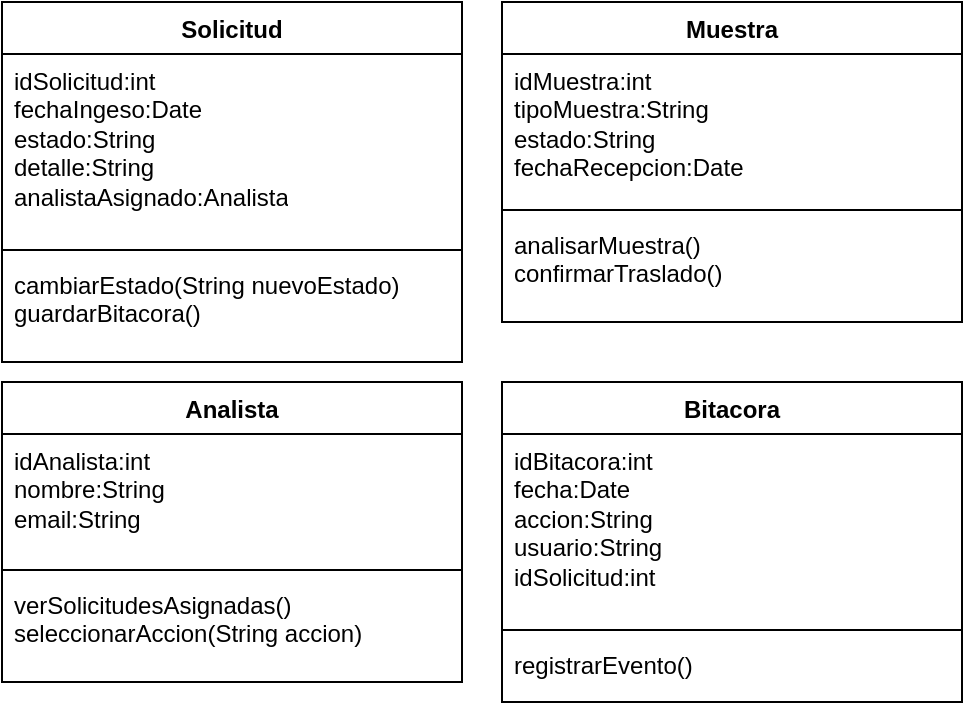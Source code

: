 <mxfile version="24.7.5" pages="2">
  <diagram name="Caso #1" id="NF9nS2539Q-vY-5HKhG2">
    <mxGraphModel dx="592" dy="667" grid="1" gridSize="10" guides="1" tooltips="1" connect="1" arrows="1" fold="1" page="1" pageScale="1" pageWidth="827" pageHeight="1169" math="0" shadow="0">
      <root>
        <mxCell id="0" />
        <mxCell id="1" parent="0" />
        <mxCell id="F20mUXp2wO2FrOigkNEa-1" value="Solicitud" style="swimlane;fontStyle=1;align=center;verticalAlign=top;childLayout=stackLayout;horizontal=1;startSize=26;horizontalStack=0;resizeParent=1;resizeParentMax=0;resizeLast=0;collapsible=1;marginBottom=0;whiteSpace=wrap;html=1;" vertex="1" parent="1">
          <mxGeometry x="40" y="40" width="230" height="180" as="geometry" />
        </mxCell>
        <mxCell id="F20mUXp2wO2FrOigkNEa-2" value="idSolicitud:int&lt;div&gt;fechaIngeso:Date&lt;/div&gt;&lt;div&gt;estado:String&lt;/div&gt;&lt;div&gt;detalle:String&lt;/div&gt;&lt;div&gt;analistaAsignado:Analista&lt;/div&gt;" style="text;strokeColor=none;fillColor=none;align=left;verticalAlign=top;spacingLeft=4;spacingRight=4;overflow=hidden;rotatable=0;points=[[0,0.5],[1,0.5]];portConstraint=eastwest;whiteSpace=wrap;html=1;" vertex="1" parent="F20mUXp2wO2FrOigkNEa-1">
          <mxGeometry y="26" width="230" height="94" as="geometry" />
        </mxCell>
        <mxCell id="F20mUXp2wO2FrOigkNEa-3" value="" style="line;strokeWidth=1;fillColor=none;align=left;verticalAlign=middle;spacingTop=-1;spacingLeft=3;spacingRight=3;rotatable=0;labelPosition=right;points=[];portConstraint=eastwest;strokeColor=inherit;" vertex="1" parent="F20mUXp2wO2FrOigkNEa-1">
          <mxGeometry y="120" width="230" height="8" as="geometry" />
        </mxCell>
        <mxCell id="F20mUXp2wO2FrOigkNEa-4" value="cambiarEstado(String nuevoEstado)&lt;div&gt;guardarBitacora()&lt;/div&gt;" style="text;strokeColor=none;fillColor=none;align=left;verticalAlign=top;spacingLeft=4;spacingRight=4;overflow=hidden;rotatable=0;points=[[0,0.5],[1,0.5]];portConstraint=eastwest;whiteSpace=wrap;html=1;" vertex="1" parent="F20mUXp2wO2FrOigkNEa-1">
          <mxGeometry y="128" width="230" height="52" as="geometry" />
        </mxCell>
        <mxCell id="F20mUXp2wO2FrOigkNEa-5" value="Muestra" style="swimlane;fontStyle=1;align=center;verticalAlign=top;childLayout=stackLayout;horizontal=1;startSize=26;horizontalStack=0;resizeParent=1;resizeParentMax=0;resizeLast=0;collapsible=1;marginBottom=0;whiteSpace=wrap;html=1;" vertex="1" parent="1">
          <mxGeometry x="290" y="40" width="230" height="160" as="geometry" />
        </mxCell>
        <mxCell id="F20mUXp2wO2FrOigkNEa-6" value="idMuestra:int&lt;div&gt;tipoMuestra:String&lt;/div&gt;&lt;div&gt;estado:String&lt;/div&gt;&lt;div&gt;fechaRecepcion:Date&lt;/div&gt;" style="text;strokeColor=none;fillColor=none;align=left;verticalAlign=top;spacingLeft=4;spacingRight=4;overflow=hidden;rotatable=0;points=[[0,0.5],[1,0.5]];portConstraint=eastwest;whiteSpace=wrap;html=1;" vertex="1" parent="F20mUXp2wO2FrOigkNEa-5">
          <mxGeometry y="26" width="230" height="74" as="geometry" />
        </mxCell>
        <mxCell id="F20mUXp2wO2FrOigkNEa-7" value="" style="line;strokeWidth=1;fillColor=none;align=left;verticalAlign=middle;spacingTop=-1;spacingLeft=3;spacingRight=3;rotatable=0;labelPosition=right;points=[];portConstraint=eastwest;strokeColor=inherit;" vertex="1" parent="F20mUXp2wO2FrOigkNEa-5">
          <mxGeometry y="100" width="230" height="8" as="geometry" />
        </mxCell>
        <mxCell id="F20mUXp2wO2FrOigkNEa-8" value="analisarMuestra()&lt;div&gt;confirmarTraslado()&lt;/div&gt;" style="text;strokeColor=none;fillColor=none;align=left;verticalAlign=top;spacingLeft=4;spacingRight=4;overflow=hidden;rotatable=0;points=[[0,0.5],[1,0.5]];portConstraint=eastwest;whiteSpace=wrap;html=1;" vertex="1" parent="F20mUXp2wO2FrOigkNEa-5">
          <mxGeometry y="108" width="230" height="52" as="geometry" />
        </mxCell>
        <mxCell id="F20mUXp2wO2FrOigkNEa-9" value="Analista" style="swimlane;fontStyle=1;align=center;verticalAlign=top;childLayout=stackLayout;horizontal=1;startSize=26;horizontalStack=0;resizeParent=1;resizeParentMax=0;resizeLast=0;collapsible=1;marginBottom=0;whiteSpace=wrap;html=1;" vertex="1" parent="1">
          <mxGeometry x="40" y="230" width="230" height="150" as="geometry" />
        </mxCell>
        <mxCell id="F20mUXp2wO2FrOigkNEa-10" value="idAnalista:int&lt;div&gt;nombre:String&lt;/div&gt;&lt;div&gt;email:String&lt;/div&gt;" style="text;strokeColor=none;fillColor=none;align=left;verticalAlign=top;spacingLeft=4;spacingRight=4;overflow=hidden;rotatable=0;points=[[0,0.5],[1,0.5]];portConstraint=eastwest;whiteSpace=wrap;html=1;" vertex="1" parent="F20mUXp2wO2FrOigkNEa-9">
          <mxGeometry y="26" width="230" height="64" as="geometry" />
        </mxCell>
        <mxCell id="F20mUXp2wO2FrOigkNEa-11" value="" style="line;strokeWidth=1;fillColor=none;align=left;verticalAlign=middle;spacingTop=-1;spacingLeft=3;spacingRight=3;rotatable=0;labelPosition=right;points=[];portConstraint=eastwest;strokeColor=inherit;" vertex="1" parent="F20mUXp2wO2FrOigkNEa-9">
          <mxGeometry y="90" width="230" height="8" as="geometry" />
        </mxCell>
        <mxCell id="F20mUXp2wO2FrOigkNEa-12" value="verSolicitudesAsignadas()&lt;div&gt;seleccionarAccion(String accion)&lt;/div&gt;" style="text;strokeColor=none;fillColor=none;align=left;verticalAlign=top;spacingLeft=4;spacingRight=4;overflow=hidden;rotatable=0;points=[[0,0.5],[1,0.5]];portConstraint=eastwest;whiteSpace=wrap;html=1;" vertex="1" parent="F20mUXp2wO2FrOigkNEa-9">
          <mxGeometry y="98" width="230" height="52" as="geometry" />
        </mxCell>
        <mxCell id="F20mUXp2wO2FrOigkNEa-13" value="Bitacora" style="swimlane;fontStyle=1;align=center;verticalAlign=top;childLayout=stackLayout;horizontal=1;startSize=26;horizontalStack=0;resizeParent=1;resizeParentMax=0;resizeLast=0;collapsible=1;marginBottom=0;whiteSpace=wrap;html=1;" vertex="1" parent="1">
          <mxGeometry x="290" y="230" width="230" height="160" as="geometry" />
        </mxCell>
        <mxCell id="F20mUXp2wO2FrOigkNEa-14" value="idBitacora:int&lt;div&gt;fecha:Date&lt;/div&gt;&lt;div&gt;accion:String&lt;/div&gt;&lt;div&gt;usuario:String&lt;/div&gt;&lt;div&gt;idSolicitud:int&lt;/div&gt;" style="text;strokeColor=none;fillColor=none;align=left;verticalAlign=top;spacingLeft=4;spacingRight=4;overflow=hidden;rotatable=0;points=[[0,0.5],[1,0.5]];portConstraint=eastwest;whiteSpace=wrap;html=1;" vertex="1" parent="F20mUXp2wO2FrOigkNEa-13">
          <mxGeometry y="26" width="230" height="94" as="geometry" />
        </mxCell>
        <mxCell id="F20mUXp2wO2FrOigkNEa-15" value="" style="line;strokeWidth=1;fillColor=none;align=left;verticalAlign=middle;spacingTop=-1;spacingLeft=3;spacingRight=3;rotatable=0;labelPosition=right;points=[];portConstraint=eastwest;strokeColor=inherit;" vertex="1" parent="F20mUXp2wO2FrOigkNEa-13">
          <mxGeometry y="120" width="230" height="8" as="geometry" />
        </mxCell>
        <mxCell id="F20mUXp2wO2FrOigkNEa-16" value="registrarEvento()" style="text;strokeColor=none;fillColor=none;align=left;verticalAlign=top;spacingLeft=4;spacingRight=4;overflow=hidden;rotatable=0;points=[[0,0.5],[1,0.5]];portConstraint=eastwest;whiteSpace=wrap;html=1;" vertex="1" parent="F20mUXp2wO2FrOigkNEa-13">
          <mxGeometry y="128" width="230" height="32" as="geometry" />
        </mxCell>
      </root>
    </mxGraphModel>
  </diagram>
  <diagram id="qXBhjDi-D5OZGjOv-Fck" name="Procesos">
    <mxGraphModel dx="827" dy="2058" grid="1" gridSize="10" guides="1" tooltips="1" connect="1" arrows="1" fold="1" page="1" pageScale="1" pageWidth="827" pageHeight="1169" math="0" shadow="0">
      <root>
        <mxCell id="0" />
        <mxCell id="1" parent="0" />
        <mxCell id="P6o5CxtGJc2POqXHnacx-2" value="Caso de uso I: Flujo normal básico" style="swimlane;whiteSpace=wrap;html=1;" vertex="1" parent="1">
          <mxGeometry x="90" y="-150" width="550" height="920" as="geometry" />
        </mxCell>
        <mxCell id="P6o5CxtGJc2POqXHnacx-5" value="" style="edgeStyle=orthogonalEdgeStyle;rounded=0;orthogonalLoop=1;jettySize=auto;html=1;" edge="1" parent="P6o5CxtGJc2POqXHnacx-2" source="P6o5CxtGJc2POqXHnacx-3" target="P6o5CxtGJc2POqXHnacx-4">
          <mxGeometry relative="1" as="geometry" />
        </mxCell>
        <mxCell id="P6o5CxtGJc2POqXHnacx-3" value="inicio" style="ellipse;whiteSpace=wrap;html=1;" vertex="1" parent="P6o5CxtGJc2POqXHnacx-2">
          <mxGeometry x="272.5" y="40" width="120" height="80" as="geometry" />
        </mxCell>
        <mxCell id="P6o5CxtGJc2POqXHnacx-7" value="" style="edgeStyle=orthogonalEdgeStyle;rounded=0;orthogonalLoop=1;jettySize=auto;html=1;" edge="1" parent="P6o5CxtGJc2POqXHnacx-2" source="P6o5CxtGJc2POqXHnacx-4" target="P6o5CxtGJc2POqXHnacx-6">
          <mxGeometry relative="1" as="geometry" />
        </mxCell>
        <mxCell id="P6o5CxtGJc2POqXHnacx-4" value="Pagina Principal" style="shape=parallelogram;perimeter=parallelogramPerimeter;whiteSpace=wrap;html=1;fixedSize=1;" vertex="1" parent="P6o5CxtGJc2POqXHnacx-2">
          <mxGeometry x="272.5" y="150" width="120" height="60" as="geometry" />
        </mxCell>
        <mxCell id="P6o5CxtGJc2POqXHnacx-9" value="" style="edgeStyle=orthogonalEdgeStyle;rounded=0;orthogonalLoop=1;jettySize=auto;html=1;" edge="1" parent="P6o5CxtGJc2POqXHnacx-2" source="P6o5CxtGJc2POqXHnacx-6" target="P6o5CxtGJc2POqXHnacx-8">
          <mxGeometry relative="1" as="geometry" />
        </mxCell>
        <mxCell id="P6o5CxtGJc2POqXHnacx-6" value="Ingreso al Sistema" style="whiteSpace=wrap;html=1;" vertex="1" parent="P6o5CxtGJc2POqXHnacx-2">
          <mxGeometry x="272.5" y="240" width="120" height="60" as="geometry" />
        </mxCell>
        <mxCell id="P6o5CxtGJc2POqXHnacx-13" value="" style="edgeStyle=orthogonalEdgeStyle;rounded=0;orthogonalLoop=1;jettySize=auto;html=1;" edge="1" parent="P6o5CxtGJc2POqXHnacx-2" source="P6o5CxtGJc2POqXHnacx-8" target="P6o5CxtGJc2POqXHnacx-12">
          <mxGeometry relative="1" as="geometry" />
        </mxCell>
        <mxCell id="P6o5CxtGJc2POqXHnacx-8" value="Recepción de Solicitud" style="whiteSpace=wrap;html=1;" vertex="1" parent="P6o5CxtGJc2POqXHnacx-2">
          <mxGeometry x="272.5" y="330" width="120" height="60" as="geometry" />
        </mxCell>
        <mxCell id="P6o5CxtGJc2POqXHnacx-15" value="" style="edgeStyle=orthogonalEdgeStyle;rounded=0;orthogonalLoop=1;jettySize=auto;html=1;" edge="1" parent="P6o5CxtGJc2POqXHnacx-2" source="P6o5CxtGJc2POqXHnacx-12" target="P6o5CxtGJc2POqXHnacx-14">
          <mxGeometry relative="1" as="geometry" />
        </mxCell>
        <mxCell id="P6o5CxtGJc2POqXHnacx-12" value="Listado de Solicitudes" style="shape=parallelogram;perimeter=parallelogramPerimeter;whiteSpace=wrap;html=1;fixedSize=1;" vertex="1" parent="P6o5CxtGJc2POqXHnacx-2">
          <mxGeometry x="248.75" y="420" width="167.5" height="60" as="geometry" />
        </mxCell>
        <mxCell id="P6o5CxtGJc2POqXHnacx-17" value="" style="edgeStyle=orthogonalEdgeStyle;rounded=0;orthogonalLoop=1;jettySize=auto;html=1;" edge="1" parent="P6o5CxtGJc2POqXHnacx-2" source="P6o5CxtGJc2POqXHnacx-14" target="P6o5CxtGJc2POqXHnacx-16">
          <mxGeometry relative="1" as="geometry" />
        </mxCell>
        <mxCell id="P6o5CxtGJc2POqXHnacx-14" value="Opciones disponibles&lt;div&gt;&lt;br&gt;&lt;/div&gt;" style="rhombus;whiteSpace=wrap;html=1;" vertex="1" parent="P6o5CxtGJc2POqXHnacx-2">
          <mxGeometry x="253.75" y="510" width="157.5" height="120" as="geometry" />
        </mxCell>
        <mxCell id="P6o5CxtGJc2POqXHnacx-19" value="" style="edgeStyle=orthogonalEdgeStyle;rounded=0;orthogonalLoop=1;jettySize=auto;html=1;" edge="1" parent="P6o5CxtGJc2POqXHnacx-2" source="P6o5CxtGJc2POqXHnacx-16" target="P6o5CxtGJc2POqXHnacx-18">
          <mxGeometry relative="1" as="geometry" />
        </mxCell>
        <mxCell id="P6o5CxtGJc2POqXHnacx-16" value="Cambio de esetado a la Solicitud" style="whiteSpace=wrap;html=1;" vertex="1" parent="P6o5CxtGJc2POqXHnacx-2">
          <mxGeometry x="272.5" y="670" width="120" height="60" as="geometry" />
        </mxCell>
        <mxCell id="P6o5CxtGJc2POqXHnacx-21" value="" style="edgeStyle=orthogonalEdgeStyle;rounded=0;orthogonalLoop=1;jettySize=auto;html=1;" edge="1" parent="P6o5CxtGJc2POqXHnacx-2" source="P6o5CxtGJc2POqXHnacx-18" target="P6o5CxtGJc2POqXHnacx-20">
          <mxGeometry relative="1" as="geometry" />
        </mxCell>
        <mxCell id="P6o5CxtGJc2POqXHnacx-18" value="Registro en Bitacora" style="whiteSpace=wrap;html=1;" vertex="1" parent="P6o5CxtGJc2POqXHnacx-2">
          <mxGeometry x="272.5" y="760" width="120" height="60" as="geometry" />
        </mxCell>
        <mxCell id="P6o5CxtGJc2POqXHnacx-22" style="edgeStyle=orthogonalEdgeStyle;rounded=0;orthogonalLoop=1;jettySize=auto;html=1;entryX=0;entryY=0.25;entryDx=0;entryDy=0;" edge="1" parent="P6o5CxtGJc2POqXHnacx-2" source="P6o5CxtGJc2POqXHnacx-20" target="P6o5CxtGJc2POqXHnacx-12">
          <mxGeometry relative="1" as="geometry">
            <mxPoint x="160" y="560" as="targetPoint" />
            <Array as="points">
              <mxPoint x="160" y="870" />
              <mxPoint x="160" y="437" />
            </Array>
          </mxGeometry>
        </mxCell>
        <mxCell id="P6o5CxtGJc2POqXHnacx-20" value="Mensaje de éxito" style="shape=parallelogram;perimeter=parallelogramPerimeter;whiteSpace=wrap;html=1;fixedSize=1;" vertex="1" parent="P6o5CxtGJc2POqXHnacx-2">
          <mxGeometry x="272.5" y="840" width="120" height="60" as="geometry" />
        </mxCell>
      </root>
    </mxGraphModel>
  </diagram>
</mxfile>
